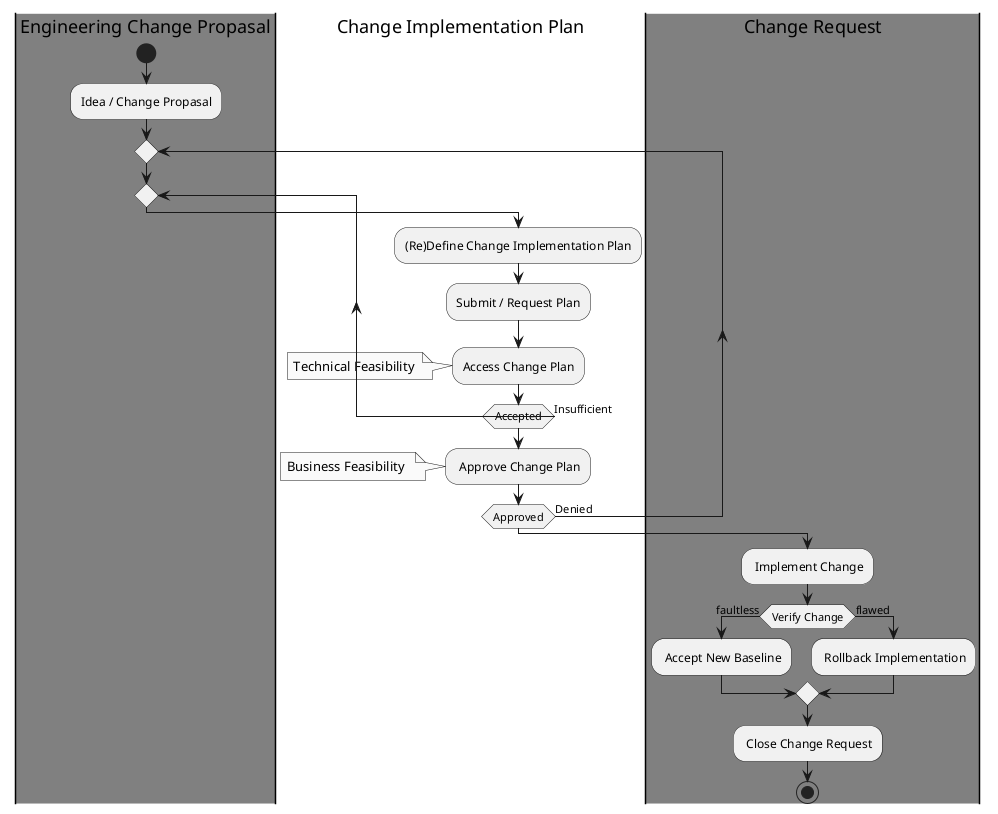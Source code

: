 @startuml 
skinparam monochrome true

|#gray|Engineering Change Propasal|
start 
  :Idea / Change Propasal; 
repeat 
repeat

|Change Implementation Plan| 
  :(Re)Define Change Implementation Plan; 
  :Submit / Request Plan; 
  :Access Change Plan;
  note left
    Technical Feasibility 
  end note 
repeat while (Accepted) is (Insufficient)
: Approve Change Plan; 
  note left
    Business Feasibility  
  end note 
repeat while (Approved) is (Denied)
|#gray|Change Request|
: Implement Change; 
if (Verify Change) then (faultless)
    : Accept New Baseline; 
else (flawed)
    : Rollback Implementation; 
endif 
: Close Change Request; 

stop 
@enduml